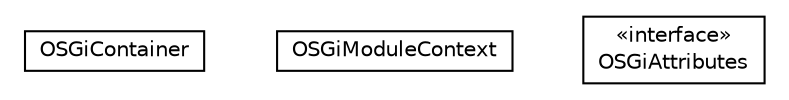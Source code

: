 #!/usr/local/bin/dot
#
# Class diagram 
# Generated by UMLGraph version R5_6-24-gf6e263 (http://www.umlgraph.org/)
#

digraph G {
	edge [fontname="Helvetica",fontsize=10,labelfontname="Helvetica",labelfontsize=10];
	node [fontname="Helvetica",fontsize=10,shape=plaintext];
	nodesep=0.25;
	ranksep=0.5;
	// org.universAAL.middleware.container.osgi.OSGiContainer
	c55167 [label=<<table title="org.universAAL.middleware.container.osgi.OSGiContainer" border="0" cellborder="1" cellspacing="0" cellpadding="2" port="p" href="./OSGiContainer.html">
		<tr><td><table border="0" cellspacing="0" cellpadding="1">
<tr><td align="center" balign="center"> OSGiContainer </td></tr>
		</table></td></tr>
		</table>>, URL="./OSGiContainer.html", fontname="Helvetica", fontcolor="black", fontsize=10.0];
	// org.universAAL.middleware.container.osgi.OSGiModuleContext
	c55168 [label=<<table title="org.universAAL.middleware.container.osgi.OSGiModuleContext" border="0" cellborder="1" cellspacing="0" cellpadding="2" port="p" href="./OSGiModuleContext.html">
		<tr><td><table border="0" cellspacing="0" cellpadding="1">
<tr><td align="center" balign="center"> OSGiModuleContext </td></tr>
		</table></td></tr>
		</table>>, URL="./OSGiModuleContext.html", fontname="Helvetica", fontcolor="black", fontsize=10.0];
	// org.universAAL.middleware.container.osgi.OSGiAttributes
	c55169 [label=<<table title="org.universAAL.middleware.container.osgi.OSGiAttributes" border="0" cellborder="1" cellspacing="0" cellpadding="2" port="p" href="./OSGiAttributes.html">
		<tr><td><table border="0" cellspacing="0" cellpadding="1">
<tr><td align="center" balign="center"> &#171;interface&#187; </td></tr>
<tr><td align="center" balign="center"> OSGiAttributes </td></tr>
		</table></td></tr>
		</table>>, URL="./OSGiAttributes.html", fontname="Helvetica", fontcolor="black", fontsize=10.0];
}

